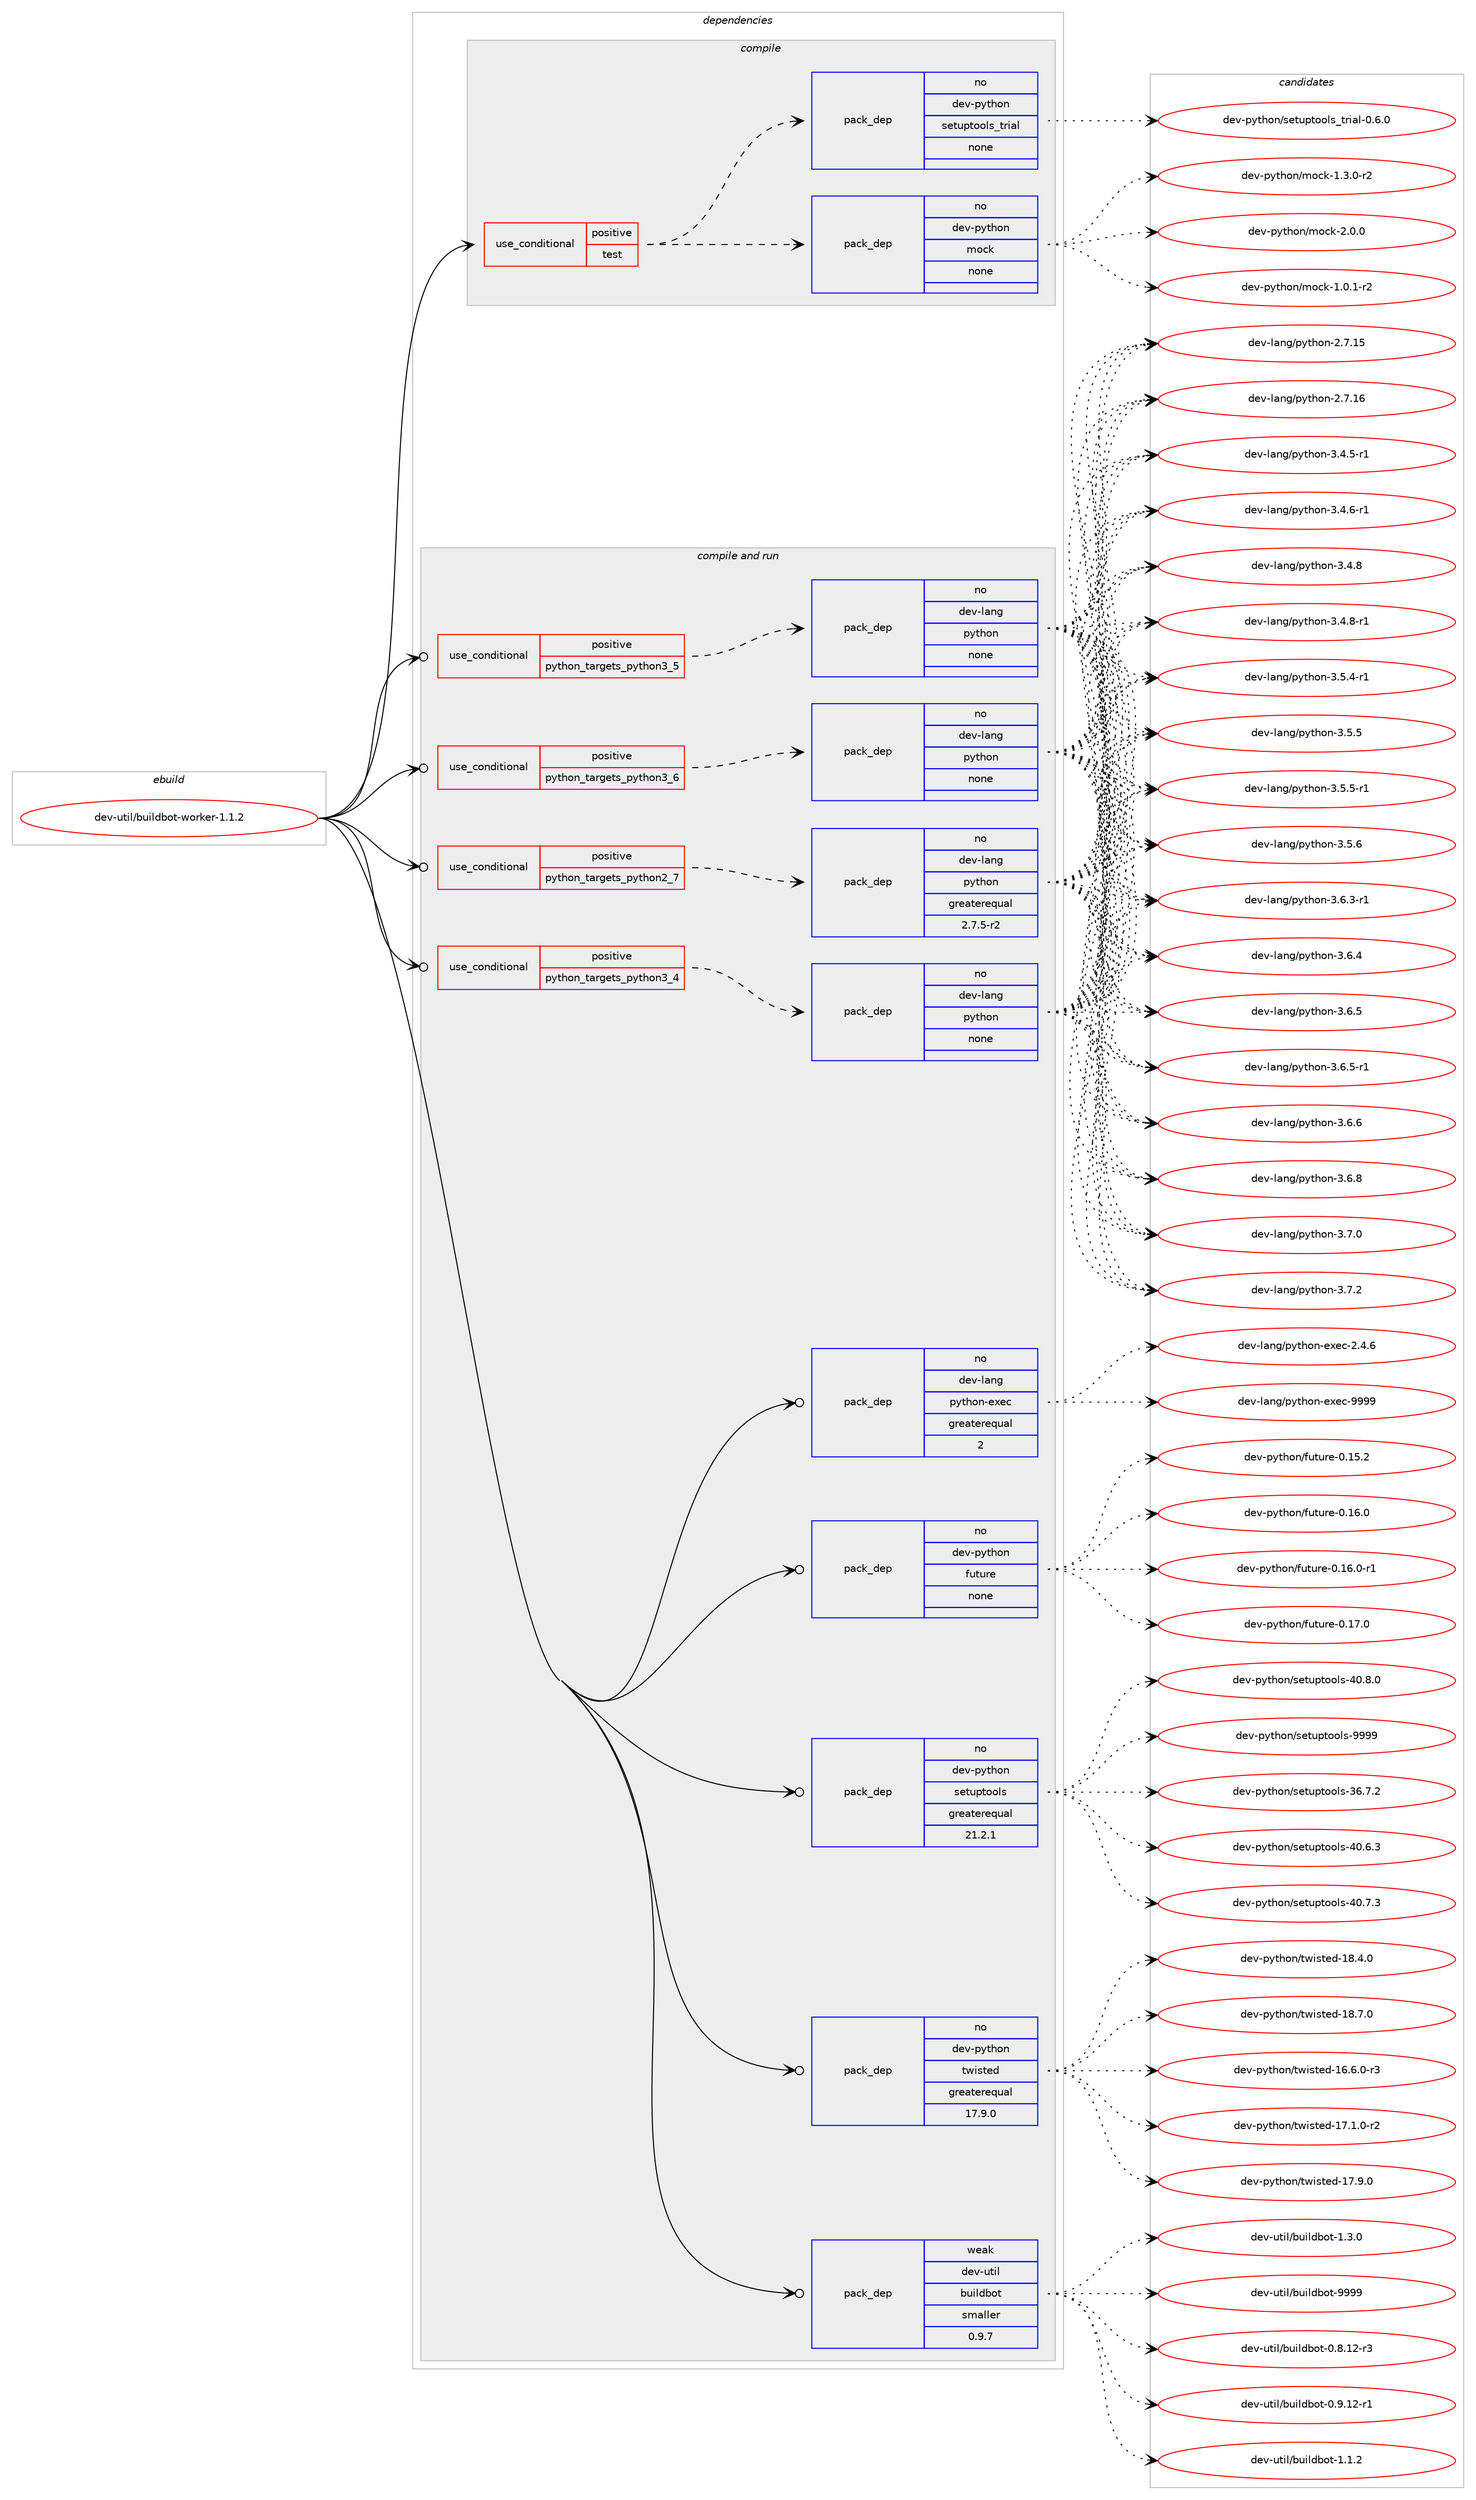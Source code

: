 digraph prolog {

# *************
# Graph options
# *************

newrank=true;
concentrate=true;
compound=true;
graph [rankdir=LR,fontname=Helvetica,fontsize=10,ranksep=1.5];#, ranksep=2.5, nodesep=0.2];
edge  [arrowhead=vee];
node  [fontname=Helvetica,fontsize=10];

# **********
# The ebuild
# **********

subgraph cluster_leftcol {
color=gray;
rank=same;
label=<<i>ebuild</i>>;
id [label="dev-util/buildbot-worker-1.1.2", color=red, width=4, href="../dev-util/buildbot-worker-1.1.2.svg"];
}

# ****************
# The dependencies
# ****************

subgraph cluster_midcol {
color=gray;
label=<<i>dependencies</i>>;
subgraph cluster_compile {
fillcolor="#eeeeee";
style=filled;
label=<<i>compile</i>>;
subgraph cond423311 {
dependency1541645 [label=<<TABLE BORDER="0" CELLBORDER="1" CELLSPACING="0" CELLPADDING="4"><TR><TD ROWSPAN="3" CELLPADDING="10">use_conditional</TD></TR><TR><TD>positive</TD></TR><TR><TD>test</TD></TR></TABLE>>, shape=none, color=red];
subgraph pack1094735 {
dependency1541646 [label=<<TABLE BORDER="0" CELLBORDER="1" CELLSPACING="0" CELLPADDING="4" WIDTH="220"><TR><TD ROWSPAN="6" CELLPADDING="30">pack_dep</TD></TR><TR><TD WIDTH="110">no</TD></TR><TR><TD>dev-python</TD></TR><TR><TD>mock</TD></TR><TR><TD>none</TD></TR><TR><TD></TD></TR></TABLE>>, shape=none, color=blue];
}
dependency1541645:e -> dependency1541646:w [weight=20,style="dashed",arrowhead="vee"];
subgraph pack1094736 {
dependency1541647 [label=<<TABLE BORDER="0" CELLBORDER="1" CELLSPACING="0" CELLPADDING="4" WIDTH="220"><TR><TD ROWSPAN="6" CELLPADDING="30">pack_dep</TD></TR><TR><TD WIDTH="110">no</TD></TR><TR><TD>dev-python</TD></TR><TR><TD>setuptools_trial</TD></TR><TR><TD>none</TD></TR><TR><TD></TD></TR></TABLE>>, shape=none, color=blue];
}
dependency1541645:e -> dependency1541647:w [weight=20,style="dashed",arrowhead="vee"];
}
id:e -> dependency1541645:w [weight=20,style="solid",arrowhead="vee"];
}
subgraph cluster_compileandrun {
fillcolor="#eeeeee";
style=filled;
label=<<i>compile and run</i>>;
subgraph cond423312 {
dependency1541648 [label=<<TABLE BORDER="0" CELLBORDER="1" CELLSPACING="0" CELLPADDING="4"><TR><TD ROWSPAN="3" CELLPADDING="10">use_conditional</TD></TR><TR><TD>positive</TD></TR><TR><TD>python_targets_python2_7</TD></TR></TABLE>>, shape=none, color=red];
subgraph pack1094737 {
dependency1541649 [label=<<TABLE BORDER="0" CELLBORDER="1" CELLSPACING="0" CELLPADDING="4" WIDTH="220"><TR><TD ROWSPAN="6" CELLPADDING="30">pack_dep</TD></TR><TR><TD WIDTH="110">no</TD></TR><TR><TD>dev-lang</TD></TR><TR><TD>python</TD></TR><TR><TD>greaterequal</TD></TR><TR><TD>2.7.5-r2</TD></TR></TABLE>>, shape=none, color=blue];
}
dependency1541648:e -> dependency1541649:w [weight=20,style="dashed",arrowhead="vee"];
}
id:e -> dependency1541648:w [weight=20,style="solid",arrowhead="odotvee"];
subgraph cond423313 {
dependency1541650 [label=<<TABLE BORDER="0" CELLBORDER="1" CELLSPACING="0" CELLPADDING="4"><TR><TD ROWSPAN="3" CELLPADDING="10">use_conditional</TD></TR><TR><TD>positive</TD></TR><TR><TD>python_targets_python3_4</TD></TR></TABLE>>, shape=none, color=red];
subgraph pack1094738 {
dependency1541651 [label=<<TABLE BORDER="0" CELLBORDER="1" CELLSPACING="0" CELLPADDING="4" WIDTH="220"><TR><TD ROWSPAN="6" CELLPADDING="30">pack_dep</TD></TR><TR><TD WIDTH="110">no</TD></TR><TR><TD>dev-lang</TD></TR><TR><TD>python</TD></TR><TR><TD>none</TD></TR><TR><TD></TD></TR></TABLE>>, shape=none, color=blue];
}
dependency1541650:e -> dependency1541651:w [weight=20,style="dashed",arrowhead="vee"];
}
id:e -> dependency1541650:w [weight=20,style="solid",arrowhead="odotvee"];
subgraph cond423314 {
dependency1541652 [label=<<TABLE BORDER="0" CELLBORDER="1" CELLSPACING="0" CELLPADDING="4"><TR><TD ROWSPAN="3" CELLPADDING="10">use_conditional</TD></TR><TR><TD>positive</TD></TR><TR><TD>python_targets_python3_5</TD></TR></TABLE>>, shape=none, color=red];
subgraph pack1094739 {
dependency1541653 [label=<<TABLE BORDER="0" CELLBORDER="1" CELLSPACING="0" CELLPADDING="4" WIDTH="220"><TR><TD ROWSPAN="6" CELLPADDING="30">pack_dep</TD></TR><TR><TD WIDTH="110">no</TD></TR><TR><TD>dev-lang</TD></TR><TR><TD>python</TD></TR><TR><TD>none</TD></TR><TR><TD></TD></TR></TABLE>>, shape=none, color=blue];
}
dependency1541652:e -> dependency1541653:w [weight=20,style="dashed",arrowhead="vee"];
}
id:e -> dependency1541652:w [weight=20,style="solid",arrowhead="odotvee"];
subgraph cond423315 {
dependency1541654 [label=<<TABLE BORDER="0" CELLBORDER="1" CELLSPACING="0" CELLPADDING="4"><TR><TD ROWSPAN="3" CELLPADDING="10">use_conditional</TD></TR><TR><TD>positive</TD></TR><TR><TD>python_targets_python3_6</TD></TR></TABLE>>, shape=none, color=red];
subgraph pack1094740 {
dependency1541655 [label=<<TABLE BORDER="0" CELLBORDER="1" CELLSPACING="0" CELLPADDING="4" WIDTH="220"><TR><TD ROWSPAN="6" CELLPADDING="30">pack_dep</TD></TR><TR><TD WIDTH="110">no</TD></TR><TR><TD>dev-lang</TD></TR><TR><TD>python</TD></TR><TR><TD>none</TD></TR><TR><TD></TD></TR></TABLE>>, shape=none, color=blue];
}
dependency1541654:e -> dependency1541655:w [weight=20,style="dashed",arrowhead="vee"];
}
id:e -> dependency1541654:w [weight=20,style="solid",arrowhead="odotvee"];
subgraph pack1094741 {
dependency1541656 [label=<<TABLE BORDER="0" CELLBORDER="1" CELLSPACING="0" CELLPADDING="4" WIDTH="220"><TR><TD ROWSPAN="6" CELLPADDING="30">pack_dep</TD></TR><TR><TD WIDTH="110">no</TD></TR><TR><TD>dev-lang</TD></TR><TR><TD>python-exec</TD></TR><TR><TD>greaterequal</TD></TR><TR><TD>2</TD></TR></TABLE>>, shape=none, color=blue];
}
id:e -> dependency1541656:w [weight=20,style="solid",arrowhead="odotvee"];
subgraph pack1094742 {
dependency1541657 [label=<<TABLE BORDER="0" CELLBORDER="1" CELLSPACING="0" CELLPADDING="4" WIDTH="220"><TR><TD ROWSPAN="6" CELLPADDING="30">pack_dep</TD></TR><TR><TD WIDTH="110">no</TD></TR><TR><TD>dev-python</TD></TR><TR><TD>future</TD></TR><TR><TD>none</TD></TR><TR><TD></TD></TR></TABLE>>, shape=none, color=blue];
}
id:e -> dependency1541657:w [weight=20,style="solid",arrowhead="odotvee"];
subgraph pack1094743 {
dependency1541658 [label=<<TABLE BORDER="0" CELLBORDER="1" CELLSPACING="0" CELLPADDING="4" WIDTH="220"><TR><TD ROWSPAN="6" CELLPADDING="30">pack_dep</TD></TR><TR><TD WIDTH="110">no</TD></TR><TR><TD>dev-python</TD></TR><TR><TD>setuptools</TD></TR><TR><TD>greaterequal</TD></TR><TR><TD>21.2.1</TD></TR></TABLE>>, shape=none, color=blue];
}
id:e -> dependency1541658:w [weight=20,style="solid",arrowhead="odotvee"];
subgraph pack1094744 {
dependency1541659 [label=<<TABLE BORDER="0" CELLBORDER="1" CELLSPACING="0" CELLPADDING="4" WIDTH="220"><TR><TD ROWSPAN="6" CELLPADDING="30">pack_dep</TD></TR><TR><TD WIDTH="110">no</TD></TR><TR><TD>dev-python</TD></TR><TR><TD>twisted</TD></TR><TR><TD>greaterequal</TD></TR><TR><TD>17.9.0</TD></TR></TABLE>>, shape=none, color=blue];
}
id:e -> dependency1541659:w [weight=20,style="solid",arrowhead="odotvee"];
subgraph pack1094745 {
dependency1541660 [label=<<TABLE BORDER="0" CELLBORDER="1" CELLSPACING="0" CELLPADDING="4" WIDTH="220"><TR><TD ROWSPAN="6" CELLPADDING="30">pack_dep</TD></TR><TR><TD WIDTH="110">weak</TD></TR><TR><TD>dev-util</TD></TR><TR><TD>buildbot</TD></TR><TR><TD>smaller</TD></TR><TR><TD>0.9.7</TD></TR></TABLE>>, shape=none, color=blue];
}
id:e -> dependency1541660:w [weight=20,style="solid",arrowhead="odotvee"];
}
subgraph cluster_run {
fillcolor="#eeeeee";
style=filled;
label=<<i>run</i>>;
}
}

# **************
# The candidates
# **************

subgraph cluster_choices {
rank=same;
color=gray;
label=<<i>candidates</i>>;

subgraph choice1094735 {
color=black;
nodesep=1;
choice1001011184511212111610411111047109111991074549464846494511450 [label="dev-python/mock-1.0.1-r2", color=red, width=4,href="../dev-python/mock-1.0.1-r2.svg"];
choice1001011184511212111610411111047109111991074549465146484511450 [label="dev-python/mock-1.3.0-r2", color=red, width=4,href="../dev-python/mock-1.3.0-r2.svg"];
choice100101118451121211161041111104710911199107455046484648 [label="dev-python/mock-2.0.0", color=red, width=4,href="../dev-python/mock-2.0.0.svg"];
dependency1541646:e -> choice1001011184511212111610411111047109111991074549464846494511450:w [style=dotted,weight="100"];
dependency1541646:e -> choice1001011184511212111610411111047109111991074549465146484511450:w [style=dotted,weight="100"];
dependency1541646:e -> choice100101118451121211161041111104710911199107455046484648:w [style=dotted,weight="100"];
}
subgraph choice1094736 {
color=black;
nodesep=1;
choice10010111845112121116104111110471151011161171121161111111081159511611410597108454846544648 [label="dev-python/setuptools_trial-0.6.0", color=red, width=4,href="../dev-python/setuptools_trial-0.6.0.svg"];
dependency1541647:e -> choice10010111845112121116104111110471151011161171121161111111081159511611410597108454846544648:w [style=dotted,weight="100"];
}
subgraph choice1094737 {
color=black;
nodesep=1;
choice10010111845108971101034711212111610411111045504655464953 [label="dev-lang/python-2.7.15", color=red, width=4,href="../dev-lang/python-2.7.15.svg"];
choice10010111845108971101034711212111610411111045504655464954 [label="dev-lang/python-2.7.16", color=red, width=4,href="../dev-lang/python-2.7.16.svg"];
choice1001011184510897110103471121211161041111104551465246534511449 [label="dev-lang/python-3.4.5-r1", color=red, width=4,href="../dev-lang/python-3.4.5-r1.svg"];
choice1001011184510897110103471121211161041111104551465246544511449 [label="dev-lang/python-3.4.6-r1", color=red, width=4,href="../dev-lang/python-3.4.6-r1.svg"];
choice100101118451089711010347112121116104111110455146524656 [label="dev-lang/python-3.4.8", color=red, width=4,href="../dev-lang/python-3.4.8.svg"];
choice1001011184510897110103471121211161041111104551465246564511449 [label="dev-lang/python-3.4.8-r1", color=red, width=4,href="../dev-lang/python-3.4.8-r1.svg"];
choice1001011184510897110103471121211161041111104551465346524511449 [label="dev-lang/python-3.5.4-r1", color=red, width=4,href="../dev-lang/python-3.5.4-r1.svg"];
choice100101118451089711010347112121116104111110455146534653 [label="dev-lang/python-3.5.5", color=red, width=4,href="../dev-lang/python-3.5.5.svg"];
choice1001011184510897110103471121211161041111104551465346534511449 [label="dev-lang/python-3.5.5-r1", color=red, width=4,href="../dev-lang/python-3.5.5-r1.svg"];
choice100101118451089711010347112121116104111110455146534654 [label="dev-lang/python-3.5.6", color=red, width=4,href="../dev-lang/python-3.5.6.svg"];
choice1001011184510897110103471121211161041111104551465446514511449 [label="dev-lang/python-3.6.3-r1", color=red, width=4,href="../dev-lang/python-3.6.3-r1.svg"];
choice100101118451089711010347112121116104111110455146544652 [label="dev-lang/python-3.6.4", color=red, width=4,href="../dev-lang/python-3.6.4.svg"];
choice100101118451089711010347112121116104111110455146544653 [label="dev-lang/python-3.6.5", color=red, width=4,href="../dev-lang/python-3.6.5.svg"];
choice1001011184510897110103471121211161041111104551465446534511449 [label="dev-lang/python-3.6.5-r1", color=red, width=4,href="../dev-lang/python-3.6.5-r1.svg"];
choice100101118451089711010347112121116104111110455146544654 [label="dev-lang/python-3.6.6", color=red, width=4,href="../dev-lang/python-3.6.6.svg"];
choice100101118451089711010347112121116104111110455146544656 [label="dev-lang/python-3.6.8", color=red, width=4,href="../dev-lang/python-3.6.8.svg"];
choice100101118451089711010347112121116104111110455146554648 [label="dev-lang/python-3.7.0", color=red, width=4,href="../dev-lang/python-3.7.0.svg"];
choice100101118451089711010347112121116104111110455146554650 [label="dev-lang/python-3.7.2", color=red, width=4,href="../dev-lang/python-3.7.2.svg"];
dependency1541649:e -> choice10010111845108971101034711212111610411111045504655464953:w [style=dotted,weight="100"];
dependency1541649:e -> choice10010111845108971101034711212111610411111045504655464954:w [style=dotted,weight="100"];
dependency1541649:e -> choice1001011184510897110103471121211161041111104551465246534511449:w [style=dotted,weight="100"];
dependency1541649:e -> choice1001011184510897110103471121211161041111104551465246544511449:w [style=dotted,weight="100"];
dependency1541649:e -> choice100101118451089711010347112121116104111110455146524656:w [style=dotted,weight="100"];
dependency1541649:e -> choice1001011184510897110103471121211161041111104551465246564511449:w [style=dotted,weight="100"];
dependency1541649:e -> choice1001011184510897110103471121211161041111104551465346524511449:w [style=dotted,weight="100"];
dependency1541649:e -> choice100101118451089711010347112121116104111110455146534653:w [style=dotted,weight="100"];
dependency1541649:e -> choice1001011184510897110103471121211161041111104551465346534511449:w [style=dotted,weight="100"];
dependency1541649:e -> choice100101118451089711010347112121116104111110455146534654:w [style=dotted,weight="100"];
dependency1541649:e -> choice1001011184510897110103471121211161041111104551465446514511449:w [style=dotted,weight="100"];
dependency1541649:e -> choice100101118451089711010347112121116104111110455146544652:w [style=dotted,weight="100"];
dependency1541649:e -> choice100101118451089711010347112121116104111110455146544653:w [style=dotted,weight="100"];
dependency1541649:e -> choice1001011184510897110103471121211161041111104551465446534511449:w [style=dotted,weight="100"];
dependency1541649:e -> choice100101118451089711010347112121116104111110455146544654:w [style=dotted,weight="100"];
dependency1541649:e -> choice100101118451089711010347112121116104111110455146544656:w [style=dotted,weight="100"];
dependency1541649:e -> choice100101118451089711010347112121116104111110455146554648:w [style=dotted,weight="100"];
dependency1541649:e -> choice100101118451089711010347112121116104111110455146554650:w [style=dotted,weight="100"];
}
subgraph choice1094738 {
color=black;
nodesep=1;
choice10010111845108971101034711212111610411111045504655464953 [label="dev-lang/python-2.7.15", color=red, width=4,href="../dev-lang/python-2.7.15.svg"];
choice10010111845108971101034711212111610411111045504655464954 [label="dev-lang/python-2.7.16", color=red, width=4,href="../dev-lang/python-2.7.16.svg"];
choice1001011184510897110103471121211161041111104551465246534511449 [label="dev-lang/python-3.4.5-r1", color=red, width=4,href="../dev-lang/python-3.4.5-r1.svg"];
choice1001011184510897110103471121211161041111104551465246544511449 [label="dev-lang/python-3.4.6-r1", color=red, width=4,href="../dev-lang/python-3.4.6-r1.svg"];
choice100101118451089711010347112121116104111110455146524656 [label="dev-lang/python-3.4.8", color=red, width=4,href="../dev-lang/python-3.4.8.svg"];
choice1001011184510897110103471121211161041111104551465246564511449 [label="dev-lang/python-3.4.8-r1", color=red, width=4,href="../dev-lang/python-3.4.8-r1.svg"];
choice1001011184510897110103471121211161041111104551465346524511449 [label="dev-lang/python-3.5.4-r1", color=red, width=4,href="../dev-lang/python-3.5.4-r1.svg"];
choice100101118451089711010347112121116104111110455146534653 [label="dev-lang/python-3.5.5", color=red, width=4,href="../dev-lang/python-3.5.5.svg"];
choice1001011184510897110103471121211161041111104551465346534511449 [label="dev-lang/python-3.5.5-r1", color=red, width=4,href="../dev-lang/python-3.5.5-r1.svg"];
choice100101118451089711010347112121116104111110455146534654 [label="dev-lang/python-3.5.6", color=red, width=4,href="../dev-lang/python-3.5.6.svg"];
choice1001011184510897110103471121211161041111104551465446514511449 [label="dev-lang/python-3.6.3-r1", color=red, width=4,href="../dev-lang/python-3.6.3-r1.svg"];
choice100101118451089711010347112121116104111110455146544652 [label="dev-lang/python-3.6.4", color=red, width=4,href="../dev-lang/python-3.6.4.svg"];
choice100101118451089711010347112121116104111110455146544653 [label="dev-lang/python-3.6.5", color=red, width=4,href="../dev-lang/python-3.6.5.svg"];
choice1001011184510897110103471121211161041111104551465446534511449 [label="dev-lang/python-3.6.5-r1", color=red, width=4,href="../dev-lang/python-3.6.5-r1.svg"];
choice100101118451089711010347112121116104111110455146544654 [label="dev-lang/python-3.6.6", color=red, width=4,href="../dev-lang/python-3.6.6.svg"];
choice100101118451089711010347112121116104111110455146544656 [label="dev-lang/python-3.6.8", color=red, width=4,href="../dev-lang/python-3.6.8.svg"];
choice100101118451089711010347112121116104111110455146554648 [label="dev-lang/python-3.7.0", color=red, width=4,href="../dev-lang/python-3.7.0.svg"];
choice100101118451089711010347112121116104111110455146554650 [label="dev-lang/python-3.7.2", color=red, width=4,href="../dev-lang/python-3.7.2.svg"];
dependency1541651:e -> choice10010111845108971101034711212111610411111045504655464953:w [style=dotted,weight="100"];
dependency1541651:e -> choice10010111845108971101034711212111610411111045504655464954:w [style=dotted,weight="100"];
dependency1541651:e -> choice1001011184510897110103471121211161041111104551465246534511449:w [style=dotted,weight="100"];
dependency1541651:e -> choice1001011184510897110103471121211161041111104551465246544511449:w [style=dotted,weight="100"];
dependency1541651:e -> choice100101118451089711010347112121116104111110455146524656:w [style=dotted,weight="100"];
dependency1541651:e -> choice1001011184510897110103471121211161041111104551465246564511449:w [style=dotted,weight="100"];
dependency1541651:e -> choice1001011184510897110103471121211161041111104551465346524511449:w [style=dotted,weight="100"];
dependency1541651:e -> choice100101118451089711010347112121116104111110455146534653:w [style=dotted,weight="100"];
dependency1541651:e -> choice1001011184510897110103471121211161041111104551465346534511449:w [style=dotted,weight="100"];
dependency1541651:e -> choice100101118451089711010347112121116104111110455146534654:w [style=dotted,weight="100"];
dependency1541651:e -> choice1001011184510897110103471121211161041111104551465446514511449:w [style=dotted,weight="100"];
dependency1541651:e -> choice100101118451089711010347112121116104111110455146544652:w [style=dotted,weight="100"];
dependency1541651:e -> choice100101118451089711010347112121116104111110455146544653:w [style=dotted,weight="100"];
dependency1541651:e -> choice1001011184510897110103471121211161041111104551465446534511449:w [style=dotted,weight="100"];
dependency1541651:e -> choice100101118451089711010347112121116104111110455146544654:w [style=dotted,weight="100"];
dependency1541651:e -> choice100101118451089711010347112121116104111110455146544656:w [style=dotted,weight="100"];
dependency1541651:e -> choice100101118451089711010347112121116104111110455146554648:w [style=dotted,weight="100"];
dependency1541651:e -> choice100101118451089711010347112121116104111110455146554650:w [style=dotted,weight="100"];
}
subgraph choice1094739 {
color=black;
nodesep=1;
choice10010111845108971101034711212111610411111045504655464953 [label="dev-lang/python-2.7.15", color=red, width=4,href="../dev-lang/python-2.7.15.svg"];
choice10010111845108971101034711212111610411111045504655464954 [label="dev-lang/python-2.7.16", color=red, width=4,href="../dev-lang/python-2.7.16.svg"];
choice1001011184510897110103471121211161041111104551465246534511449 [label="dev-lang/python-3.4.5-r1", color=red, width=4,href="../dev-lang/python-3.4.5-r1.svg"];
choice1001011184510897110103471121211161041111104551465246544511449 [label="dev-lang/python-3.4.6-r1", color=red, width=4,href="../dev-lang/python-3.4.6-r1.svg"];
choice100101118451089711010347112121116104111110455146524656 [label="dev-lang/python-3.4.8", color=red, width=4,href="../dev-lang/python-3.4.8.svg"];
choice1001011184510897110103471121211161041111104551465246564511449 [label="dev-lang/python-3.4.8-r1", color=red, width=4,href="../dev-lang/python-3.4.8-r1.svg"];
choice1001011184510897110103471121211161041111104551465346524511449 [label="dev-lang/python-3.5.4-r1", color=red, width=4,href="../dev-lang/python-3.5.4-r1.svg"];
choice100101118451089711010347112121116104111110455146534653 [label="dev-lang/python-3.5.5", color=red, width=4,href="../dev-lang/python-3.5.5.svg"];
choice1001011184510897110103471121211161041111104551465346534511449 [label="dev-lang/python-3.5.5-r1", color=red, width=4,href="../dev-lang/python-3.5.5-r1.svg"];
choice100101118451089711010347112121116104111110455146534654 [label="dev-lang/python-3.5.6", color=red, width=4,href="../dev-lang/python-3.5.6.svg"];
choice1001011184510897110103471121211161041111104551465446514511449 [label="dev-lang/python-3.6.3-r1", color=red, width=4,href="../dev-lang/python-3.6.3-r1.svg"];
choice100101118451089711010347112121116104111110455146544652 [label="dev-lang/python-3.6.4", color=red, width=4,href="../dev-lang/python-3.6.4.svg"];
choice100101118451089711010347112121116104111110455146544653 [label="dev-lang/python-3.6.5", color=red, width=4,href="../dev-lang/python-3.6.5.svg"];
choice1001011184510897110103471121211161041111104551465446534511449 [label="dev-lang/python-3.6.5-r1", color=red, width=4,href="../dev-lang/python-3.6.5-r1.svg"];
choice100101118451089711010347112121116104111110455146544654 [label="dev-lang/python-3.6.6", color=red, width=4,href="../dev-lang/python-3.6.6.svg"];
choice100101118451089711010347112121116104111110455146544656 [label="dev-lang/python-3.6.8", color=red, width=4,href="../dev-lang/python-3.6.8.svg"];
choice100101118451089711010347112121116104111110455146554648 [label="dev-lang/python-3.7.0", color=red, width=4,href="../dev-lang/python-3.7.0.svg"];
choice100101118451089711010347112121116104111110455146554650 [label="dev-lang/python-3.7.2", color=red, width=4,href="../dev-lang/python-3.7.2.svg"];
dependency1541653:e -> choice10010111845108971101034711212111610411111045504655464953:w [style=dotted,weight="100"];
dependency1541653:e -> choice10010111845108971101034711212111610411111045504655464954:w [style=dotted,weight="100"];
dependency1541653:e -> choice1001011184510897110103471121211161041111104551465246534511449:w [style=dotted,weight="100"];
dependency1541653:e -> choice1001011184510897110103471121211161041111104551465246544511449:w [style=dotted,weight="100"];
dependency1541653:e -> choice100101118451089711010347112121116104111110455146524656:w [style=dotted,weight="100"];
dependency1541653:e -> choice1001011184510897110103471121211161041111104551465246564511449:w [style=dotted,weight="100"];
dependency1541653:e -> choice1001011184510897110103471121211161041111104551465346524511449:w [style=dotted,weight="100"];
dependency1541653:e -> choice100101118451089711010347112121116104111110455146534653:w [style=dotted,weight="100"];
dependency1541653:e -> choice1001011184510897110103471121211161041111104551465346534511449:w [style=dotted,weight="100"];
dependency1541653:e -> choice100101118451089711010347112121116104111110455146534654:w [style=dotted,weight="100"];
dependency1541653:e -> choice1001011184510897110103471121211161041111104551465446514511449:w [style=dotted,weight="100"];
dependency1541653:e -> choice100101118451089711010347112121116104111110455146544652:w [style=dotted,weight="100"];
dependency1541653:e -> choice100101118451089711010347112121116104111110455146544653:w [style=dotted,weight="100"];
dependency1541653:e -> choice1001011184510897110103471121211161041111104551465446534511449:w [style=dotted,weight="100"];
dependency1541653:e -> choice100101118451089711010347112121116104111110455146544654:w [style=dotted,weight="100"];
dependency1541653:e -> choice100101118451089711010347112121116104111110455146544656:w [style=dotted,weight="100"];
dependency1541653:e -> choice100101118451089711010347112121116104111110455146554648:w [style=dotted,weight="100"];
dependency1541653:e -> choice100101118451089711010347112121116104111110455146554650:w [style=dotted,weight="100"];
}
subgraph choice1094740 {
color=black;
nodesep=1;
choice10010111845108971101034711212111610411111045504655464953 [label="dev-lang/python-2.7.15", color=red, width=4,href="../dev-lang/python-2.7.15.svg"];
choice10010111845108971101034711212111610411111045504655464954 [label="dev-lang/python-2.7.16", color=red, width=4,href="../dev-lang/python-2.7.16.svg"];
choice1001011184510897110103471121211161041111104551465246534511449 [label="dev-lang/python-3.4.5-r1", color=red, width=4,href="../dev-lang/python-3.4.5-r1.svg"];
choice1001011184510897110103471121211161041111104551465246544511449 [label="dev-lang/python-3.4.6-r1", color=red, width=4,href="../dev-lang/python-3.4.6-r1.svg"];
choice100101118451089711010347112121116104111110455146524656 [label="dev-lang/python-3.4.8", color=red, width=4,href="../dev-lang/python-3.4.8.svg"];
choice1001011184510897110103471121211161041111104551465246564511449 [label="dev-lang/python-3.4.8-r1", color=red, width=4,href="../dev-lang/python-3.4.8-r1.svg"];
choice1001011184510897110103471121211161041111104551465346524511449 [label="dev-lang/python-3.5.4-r1", color=red, width=4,href="../dev-lang/python-3.5.4-r1.svg"];
choice100101118451089711010347112121116104111110455146534653 [label="dev-lang/python-3.5.5", color=red, width=4,href="../dev-lang/python-3.5.5.svg"];
choice1001011184510897110103471121211161041111104551465346534511449 [label="dev-lang/python-3.5.5-r1", color=red, width=4,href="../dev-lang/python-3.5.5-r1.svg"];
choice100101118451089711010347112121116104111110455146534654 [label="dev-lang/python-3.5.6", color=red, width=4,href="../dev-lang/python-3.5.6.svg"];
choice1001011184510897110103471121211161041111104551465446514511449 [label="dev-lang/python-3.6.3-r1", color=red, width=4,href="../dev-lang/python-3.6.3-r1.svg"];
choice100101118451089711010347112121116104111110455146544652 [label="dev-lang/python-3.6.4", color=red, width=4,href="../dev-lang/python-3.6.4.svg"];
choice100101118451089711010347112121116104111110455146544653 [label="dev-lang/python-3.6.5", color=red, width=4,href="../dev-lang/python-3.6.5.svg"];
choice1001011184510897110103471121211161041111104551465446534511449 [label="dev-lang/python-3.6.5-r1", color=red, width=4,href="../dev-lang/python-3.6.5-r1.svg"];
choice100101118451089711010347112121116104111110455146544654 [label="dev-lang/python-3.6.6", color=red, width=4,href="../dev-lang/python-3.6.6.svg"];
choice100101118451089711010347112121116104111110455146544656 [label="dev-lang/python-3.6.8", color=red, width=4,href="../dev-lang/python-3.6.8.svg"];
choice100101118451089711010347112121116104111110455146554648 [label="dev-lang/python-3.7.0", color=red, width=4,href="../dev-lang/python-3.7.0.svg"];
choice100101118451089711010347112121116104111110455146554650 [label="dev-lang/python-3.7.2", color=red, width=4,href="../dev-lang/python-3.7.2.svg"];
dependency1541655:e -> choice10010111845108971101034711212111610411111045504655464953:w [style=dotted,weight="100"];
dependency1541655:e -> choice10010111845108971101034711212111610411111045504655464954:w [style=dotted,weight="100"];
dependency1541655:e -> choice1001011184510897110103471121211161041111104551465246534511449:w [style=dotted,weight="100"];
dependency1541655:e -> choice1001011184510897110103471121211161041111104551465246544511449:w [style=dotted,weight="100"];
dependency1541655:e -> choice100101118451089711010347112121116104111110455146524656:w [style=dotted,weight="100"];
dependency1541655:e -> choice1001011184510897110103471121211161041111104551465246564511449:w [style=dotted,weight="100"];
dependency1541655:e -> choice1001011184510897110103471121211161041111104551465346524511449:w [style=dotted,weight="100"];
dependency1541655:e -> choice100101118451089711010347112121116104111110455146534653:w [style=dotted,weight="100"];
dependency1541655:e -> choice1001011184510897110103471121211161041111104551465346534511449:w [style=dotted,weight="100"];
dependency1541655:e -> choice100101118451089711010347112121116104111110455146534654:w [style=dotted,weight="100"];
dependency1541655:e -> choice1001011184510897110103471121211161041111104551465446514511449:w [style=dotted,weight="100"];
dependency1541655:e -> choice100101118451089711010347112121116104111110455146544652:w [style=dotted,weight="100"];
dependency1541655:e -> choice100101118451089711010347112121116104111110455146544653:w [style=dotted,weight="100"];
dependency1541655:e -> choice1001011184510897110103471121211161041111104551465446534511449:w [style=dotted,weight="100"];
dependency1541655:e -> choice100101118451089711010347112121116104111110455146544654:w [style=dotted,weight="100"];
dependency1541655:e -> choice100101118451089711010347112121116104111110455146544656:w [style=dotted,weight="100"];
dependency1541655:e -> choice100101118451089711010347112121116104111110455146554648:w [style=dotted,weight="100"];
dependency1541655:e -> choice100101118451089711010347112121116104111110455146554650:w [style=dotted,weight="100"];
}
subgraph choice1094741 {
color=black;
nodesep=1;
choice1001011184510897110103471121211161041111104510112010199455046524654 [label="dev-lang/python-exec-2.4.6", color=red, width=4,href="../dev-lang/python-exec-2.4.6.svg"];
choice10010111845108971101034711212111610411111045101120101994557575757 [label="dev-lang/python-exec-9999", color=red, width=4,href="../dev-lang/python-exec-9999.svg"];
dependency1541656:e -> choice1001011184510897110103471121211161041111104510112010199455046524654:w [style=dotted,weight="100"];
dependency1541656:e -> choice10010111845108971101034711212111610411111045101120101994557575757:w [style=dotted,weight="100"];
}
subgraph choice1094742 {
color=black;
nodesep=1;
choice100101118451121211161041111104710211711611711410145484649534650 [label="dev-python/future-0.15.2", color=red, width=4,href="../dev-python/future-0.15.2.svg"];
choice100101118451121211161041111104710211711611711410145484649544648 [label="dev-python/future-0.16.0", color=red, width=4,href="../dev-python/future-0.16.0.svg"];
choice1001011184511212111610411111047102117116117114101454846495446484511449 [label="dev-python/future-0.16.0-r1", color=red, width=4,href="../dev-python/future-0.16.0-r1.svg"];
choice100101118451121211161041111104710211711611711410145484649554648 [label="dev-python/future-0.17.0", color=red, width=4,href="../dev-python/future-0.17.0.svg"];
dependency1541657:e -> choice100101118451121211161041111104710211711611711410145484649534650:w [style=dotted,weight="100"];
dependency1541657:e -> choice100101118451121211161041111104710211711611711410145484649544648:w [style=dotted,weight="100"];
dependency1541657:e -> choice1001011184511212111610411111047102117116117114101454846495446484511449:w [style=dotted,weight="100"];
dependency1541657:e -> choice100101118451121211161041111104710211711611711410145484649554648:w [style=dotted,weight="100"];
}
subgraph choice1094743 {
color=black;
nodesep=1;
choice100101118451121211161041111104711510111611711211611111110811545515446554650 [label="dev-python/setuptools-36.7.2", color=red, width=4,href="../dev-python/setuptools-36.7.2.svg"];
choice100101118451121211161041111104711510111611711211611111110811545524846544651 [label="dev-python/setuptools-40.6.3", color=red, width=4,href="../dev-python/setuptools-40.6.3.svg"];
choice100101118451121211161041111104711510111611711211611111110811545524846554651 [label="dev-python/setuptools-40.7.3", color=red, width=4,href="../dev-python/setuptools-40.7.3.svg"];
choice100101118451121211161041111104711510111611711211611111110811545524846564648 [label="dev-python/setuptools-40.8.0", color=red, width=4,href="../dev-python/setuptools-40.8.0.svg"];
choice10010111845112121116104111110471151011161171121161111111081154557575757 [label="dev-python/setuptools-9999", color=red, width=4,href="../dev-python/setuptools-9999.svg"];
dependency1541658:e -> choice100101118451121211161041111104711510111611711211611111110811545515446554650:w [style=dotted,weight="100"];
dependency1541658:e -> choice100101118451121211161041111104711510111611711211611111110811545524846544651:w [style=dotted,weight="100"];
dependency1541658:e -> choice100101118451121211161041111104711510111611711211611111110811545524846554651:w [style=dotted,weight="100"];
dependency1541658:e -> choice100101118451121211161041111104711510111611711211611111110811545524846564648:w [style=dotted,weight="100"];
dependency1541658:e -> choice10010111845112121116104111110471151011161171121161111111081154557575757:w [style=dotted,weight="100"];
}
subgraph choice1094744 {
color=black;
nodesep=1;
choice1001011184511212111610411111047116119105115116101100454954465446484511451 [label="dev-python/twisted-16.6.0-r3", color=red, width=4,href="../dev-python/twisted-16.6.0-r3.svg"];
choice1001011184511212111610411111047116119105115116101100454955464946484511450 [label="dev-python/twisted-17.1.0-r2", color=red, width=4,href="../dev-python/twisted-17.1.0-r2.svg"];
choice100101118451121211161041111104711611910511511610110045495546574648 [label="dev-python/twisted-17.9.0", color=red, width=4,href="../dev-python/twisted-17.9.0.svg"];
choice100101118451121211161041111104711611910511511610110045495646524648 [label="dev-python/twisted-18.4.0", color=red, width=4,href="../dev-python/twisted-18.4.0.svg"];
choice100101118451121211161041111104711611910511511610110045495646554648 [label="dev-python/twisted-18.7.0", color=red, width=4,href="../dev-python/twisted-18.7.0.svg"];
dependency1541659:e -> choice1001011184511212111610411111047116119105115116101100454954465446484511451:w [style=dotted,weight="100"];
dependency1541659:e -> choice1001011184511212111610411111047116119105115116101100454955464946484511450:w [style=dotted,weight="100"];
dependency1541659:e -> choice100101118451121211161041111104711611910511511610110045495546574648:w [style=dotted,weight="100"];
dependency1541659:e -> choice100101118451121211161041111104711611910511511610110045495646524648:w [style=dotted,weight="100"];
dependency1541659:e -> choice100101118451121211161041111104711611910511511610110045495646554648:w [style=dotted,weight="100"];
}
subgraph choice1094745 {
color=black;
nodesep=1;
choice10010111845117116105108479811710510810098111116454846564649504511451 [label="dev-util/buildbot-0.8.12-r3", color=red, width=4,href="../dev-util/buildbot-0.8.12-r3.svg"];
choice10010111845117116105108479811710510810098111116454846574649504511449 [label="dev-util/buildbot-0.9.12-r1", color=red, width=4,href="../dev-util/buildbot-0.9.12-r1.svg"];
choice10010111845117116105108479811710510810098111116454946494650 [label="dev-util/buildbot-1.1.2", color=red, width=4,href="../dev-util/buildbot-1.1.2.svg"];
choice10010111845117116105108479811710510810098111116454946514648 [label="dev-util/buildbot-1.3.0", color=red, width=4,href="../dev-util/buildbot-1.3.0.svg"];
choice100101118451171161051084798117105108100981111164557575757 [label="dev-util/buildbot-9999", color=red, width=4,href="../dev-util/buildbot-9999.svg"];
dependency1541660:e -> choice10010111845117116105108479811710510810098111116454846564649504511451:w [style=dotted,weight="100"];
dependency1541660:e -> choice10010111845117116105108479811710510810098111116454846574649504511449:w [style=dotted,weight="100"];
dependency1541660:e -> choice10010111845117116105108479811710510810098111116454946494650:w [style=dotted,weight="100"];
dependency1541660:e -> choice10010111845117116105108479811710510810098111116454946514648:w [style=dotted,weight="100"];
dependency1541660:e -> choice100101118451171161051084798117105108100981111164557575757:w [style=dotted,weight="100"];
}
}

}
